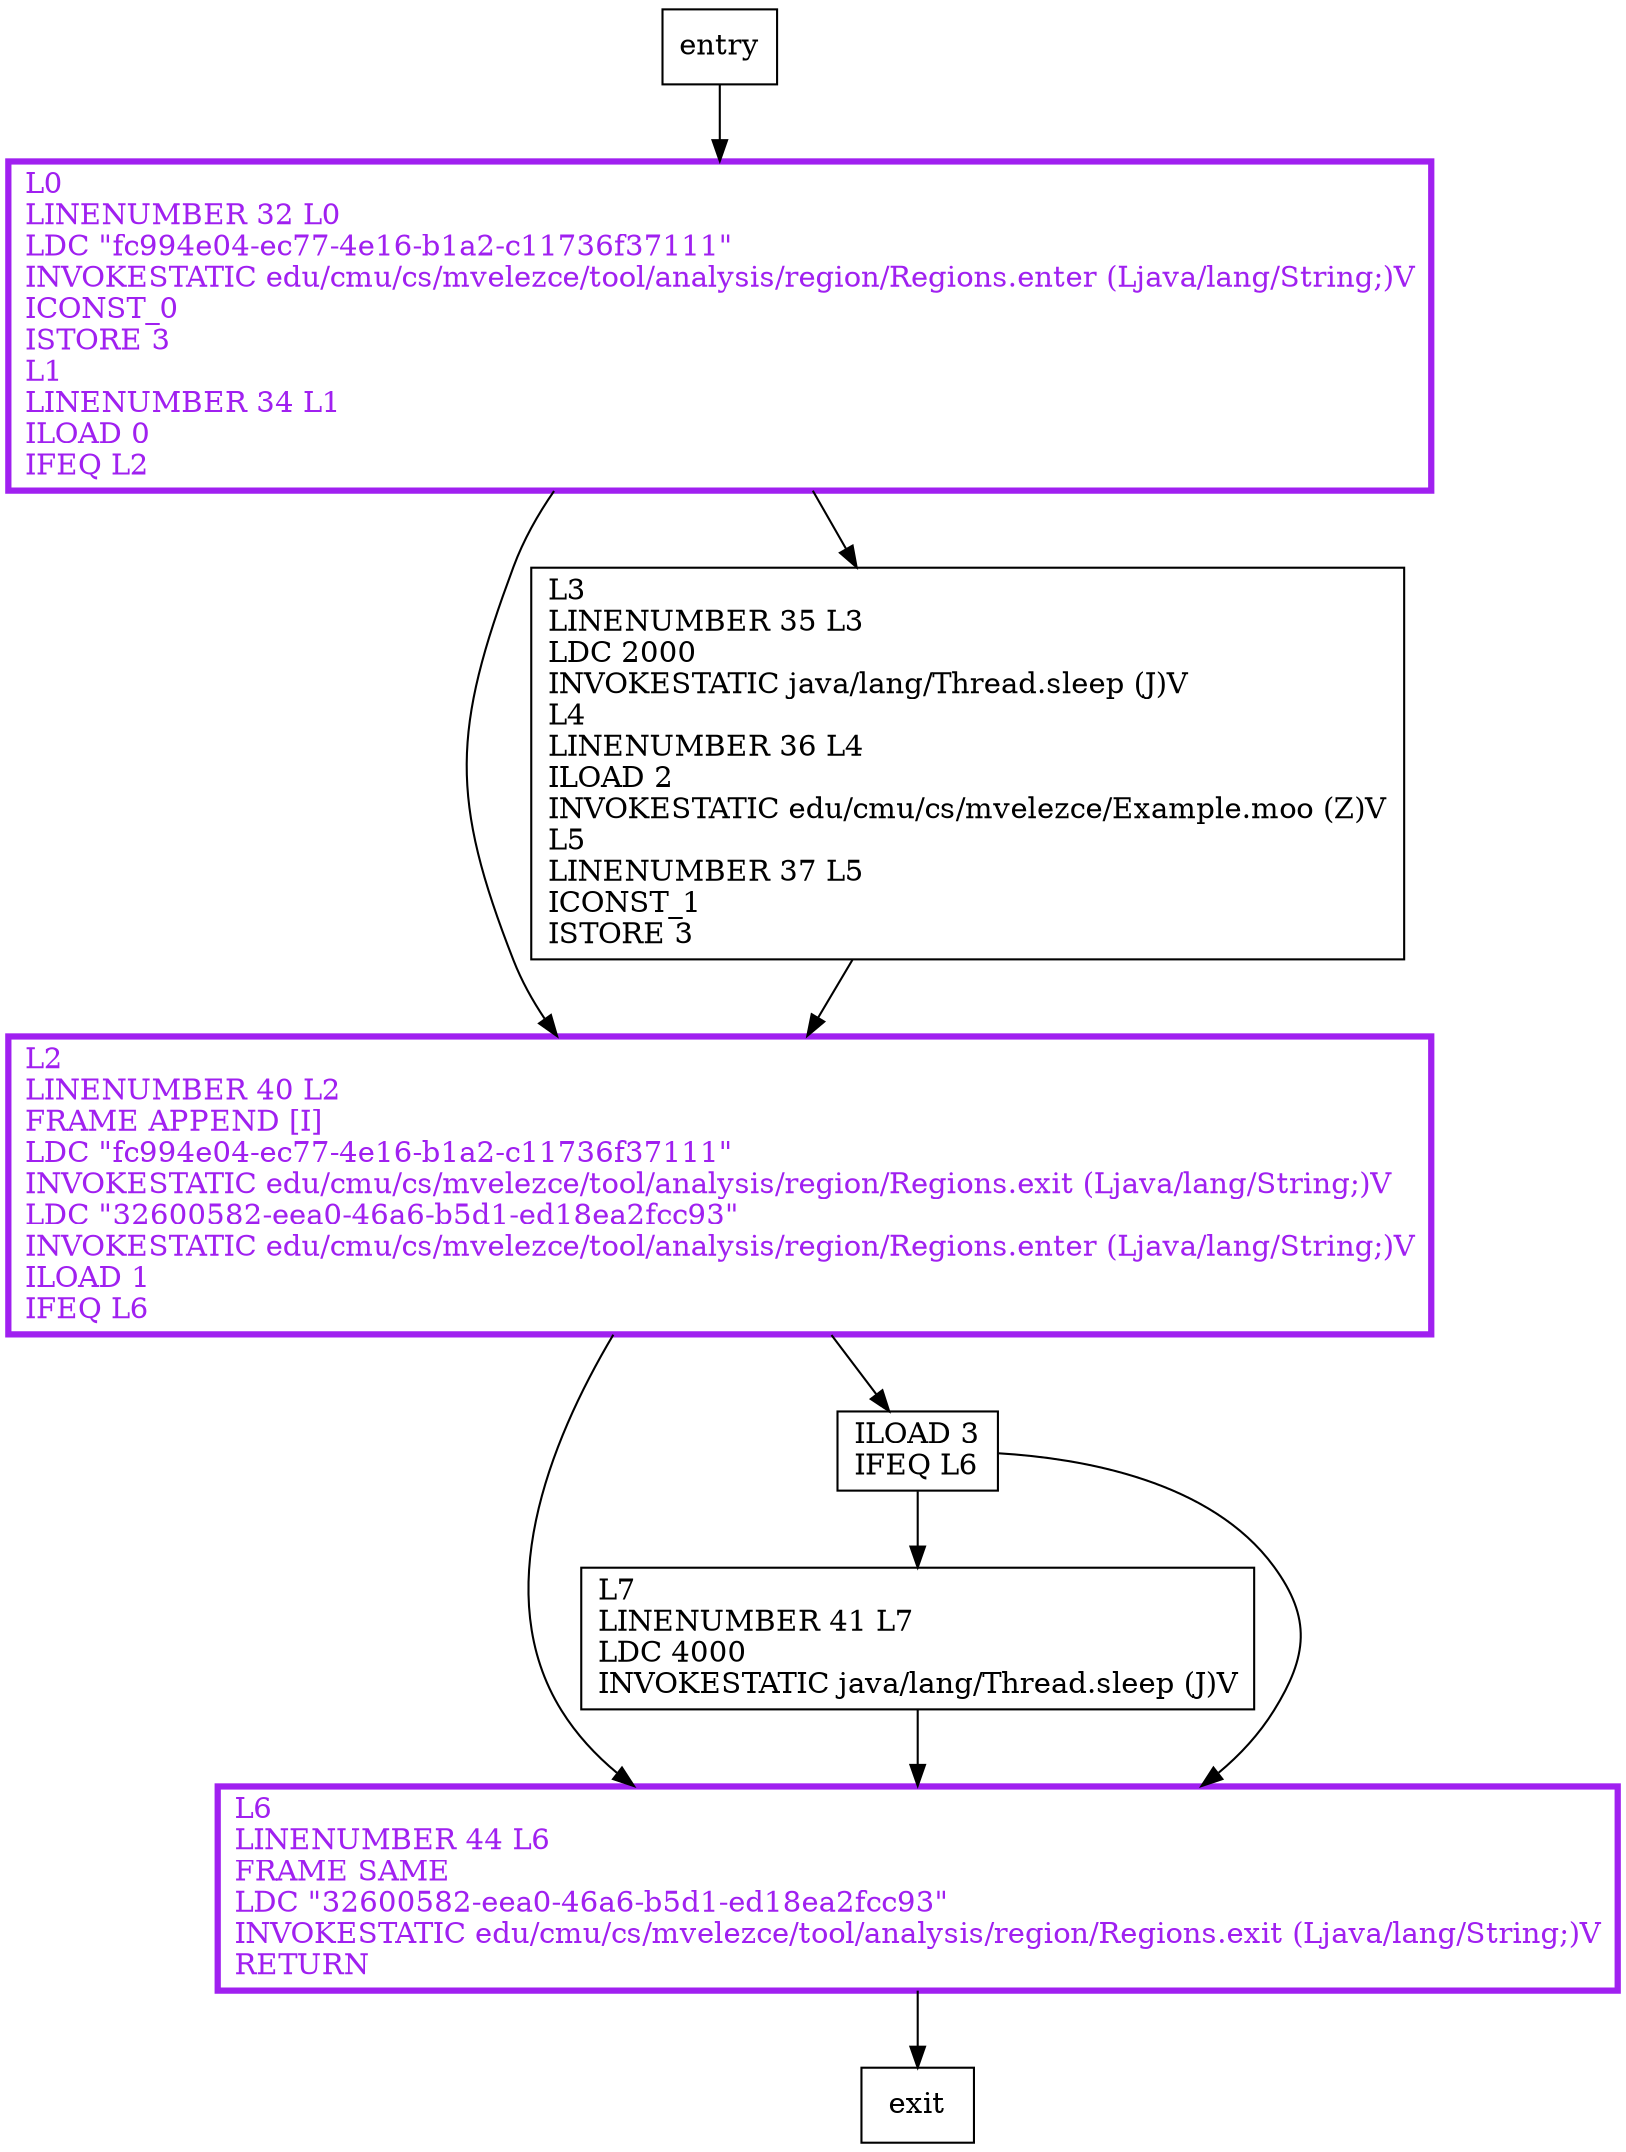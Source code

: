 digraph foo {
node [shape=record];
233021551 [label="L7\lLINENUMBER 41 L7\lLDC 4000\lINVOKESTATIC java/lang/Thread.sleep (J)V\l"];
230528013 [label="L2\lLINENUMBER 40 L2\lFRAME APPEND [I]\lLDC \"fc994e04-ec77-4e16-b1a2-c11736f37111\"\lINVOKESTATIC edu/cmu/cs/mvelezce/tool/analysis/region/Regions.exit (Ljava/lang/String;)V\lLDC \"32600582-eea0-46a6-b5d1-ed18ea2fcc93\"\lINVOKESTATIC edu/cmu/cs/mvelezce/tool/analysis/region/Regions.enter (Ljava/lang/String;)V\lILOAD 1\lIFEQ L6\l"];
876213901 [label="L0\lLINENUMBER 32 L0\lLDC \"fc994e04-ec77-4e16-b1a2-c11736f37111\"\lINVOKESTATIC edu/cmu/cs/mvelezce/tool/analysis/region/Regions.enter (Ljava/lang/String;)V\lICONST_0\lISTORE 3\lL1\lLINENUMBER 34 L1\lILOAD 0\lIFEQ L2\l"];
1909546776 [label="L3\lLINENUMBER 35 L3\lLDC 2000\lINVOKESTATIC java/lang/Thread.sleep (J)V\lL4\lLINENUMBER 36 L4\lILOAD 2\lINVOKESTATIC edu/cmu/cs/mvelezce/Example.moo (Z)V\lL5\lLINENUMBER 37 L5\lICONST_1\lISTORE 3\l"];
392781299 [label="L6\lLINENUMBER 44 L6\lFRAME SAME\lLDC \"32600582-eea0-46a6-b5d1-ed18ea2fcc93\"\lINVOKESTATIC edu/cmu/cs/mvelezce/tool/analysis/region/Regions.exit (Ljava/lang/String;)V\lRETURN\l"];
1822383117 [label="ILOAD 3\lIFEQ L6\l"];
entry;
exit;
entry -> 876213901;
233021551 -> 392781299;
230528013 -> 392781299;
230528013 -> 1822383117;
876213901 -> 230528013;
876213901 -> 1909546776;
1909546776 -> 230528013;
392781299 -> exit;
1822383117 -> 233021551;
1822383117 -> 392781299;
230528013[fontcolor="purple", penwidth=3, color="purple"];
876213901[fontcolor="purple", penwidth=3, color="purple"];
392781299[fontcolor="purple", penwidth=3, color="purple"];
}
